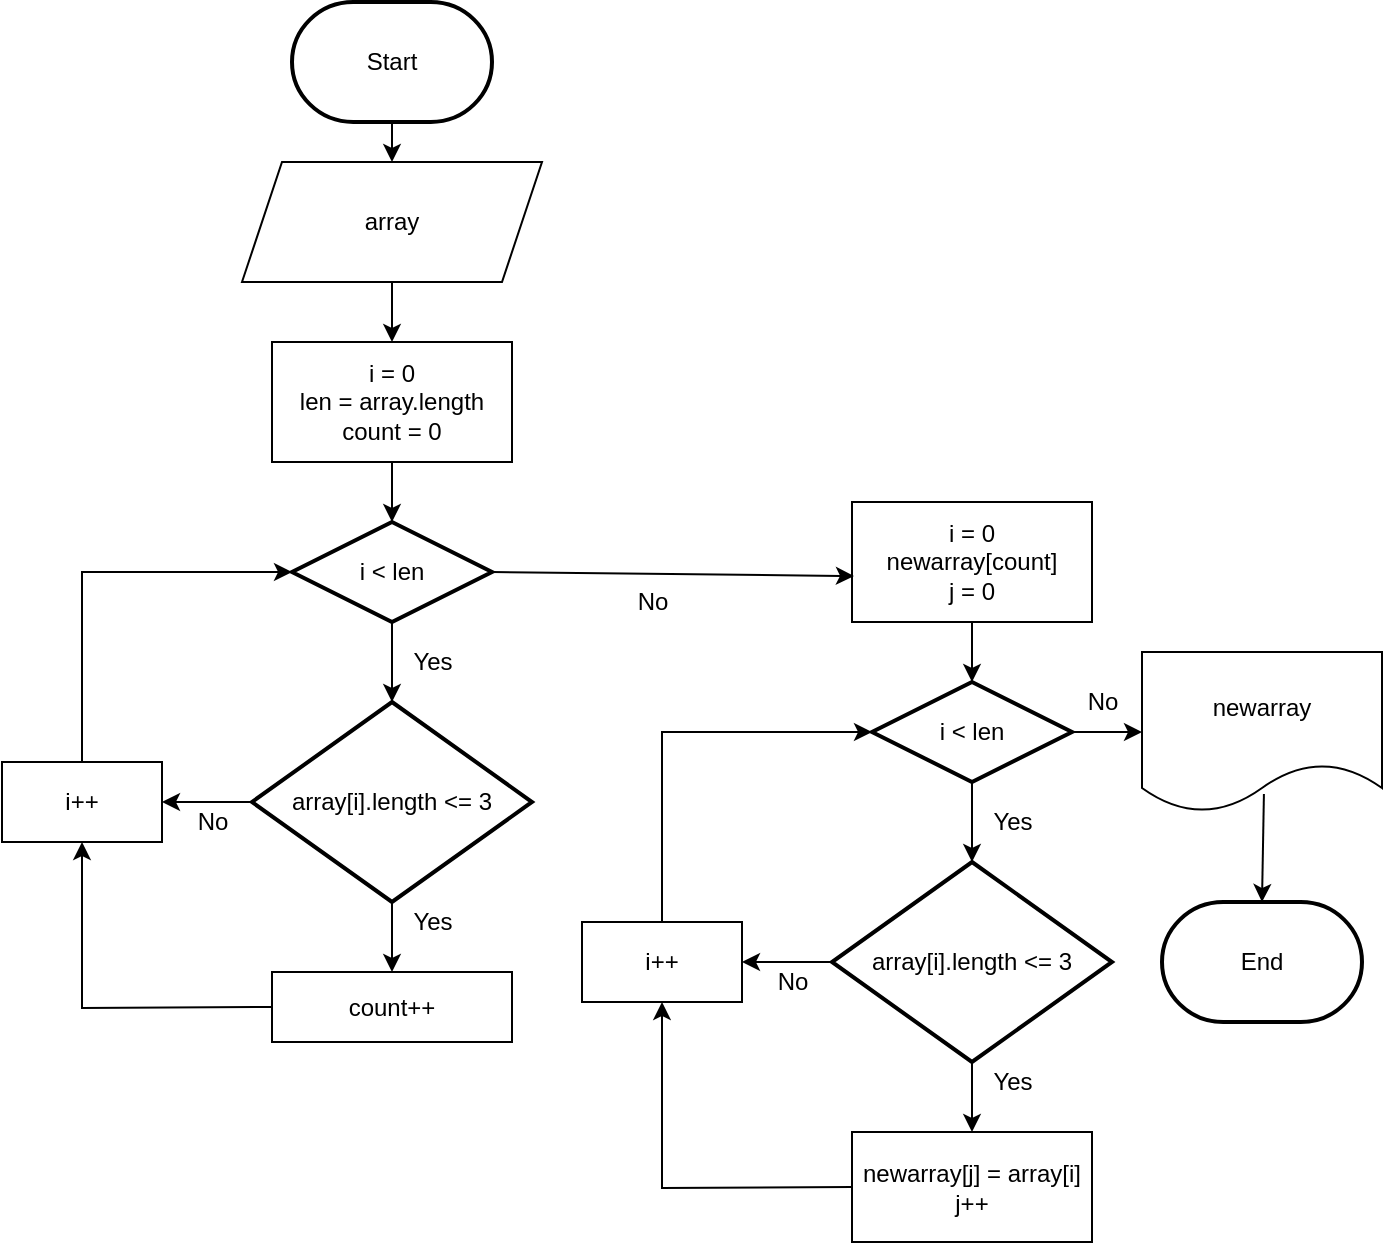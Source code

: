 <mxfile version="17.3.0" type="device"><diagram id="C5RBs43oDa-KdzZeNtuy" name="Page-1"><mxGraphModel dx="709" dy="1145" grid="1" gridSize="10" guides="1" tooltips="1" connect="1" arrows="1" fold="1" page="1" pageScale="1" pageWidth="827" pageHeight="1169" math="0" shadow="0"><root><mxCell id="WIyWlLk6GJQsqaUBKTNV-0"/><mxCell id="WIyWlLk6GJQsqaUBKTNV-1" parent="WIyWlLk6GJQsqaUBKTNV-0"/><mxCell id="JVY7f0NsG1N1sVGB0IVE-4" style="edgeStyle=orthogonalEdgeStyle;rounded=0;orthogonalLoop=1;jettySize=auto;html=1;exitX=0.5;exitY=1;exitDx=0;exitDy=0;exitPerimeter=0;entryX=0.5;entryY=0;entryDx=0;entryDy=0;" edge="1" parent="WIyWlLk6GJQsqaUBKTNV-1" source="JVY7f0NsG1N1sVGB0IVE-0" target="JVY7f0NsG1N1sVGB0IVE-2"><mxGeometry relative="1" as="geometry"/></mxCell><mxCell id="JVY7f0NsG1N1sVGB0IVE-0" value="Start" style="strokeWidth=2;html=1;shape=mxgraph.flowchart.terminator;whiteSpace=wrap;" vertex="1" parent="WIyWlLk6GJQsqaUBKTNV-1"><mxGeometry x="155" y="100" width="100" height="60" as="geometry"/></mxCell><mxCell id="JVY7f0NsG1N1sVGB0IVE-1" value="i = 0&lt;br&gt;len = array.length&lt;br&gt;count = 0" style="rounded=0;whiteSpace=wrap;html=1;" vertex="1" parent="WIyWlLk6GJQsqaUBKTNV-1"><mxGeometry x="145" y="270" width="120" height="60" as="geometry"/></mxCell><mxCell id="JVY7f0NsG1N1sVGB0IVE-2" value="&lt;span&gt;array&lt;/span&gt;" style="shape=parallelogram;perimeter=parallelogramPerimeter;whiteSpace=wrap;html=1;fixedSize=1;" vertex="1" parent="WIyWlLk6GJQsqaUBKTNV-1"><mxGeometry x="130" y="180" width="150" height="60" as="geometry"/></mxCell><mxCell id="JVY7f0NsG1N1sVGB0IVE-5" value="" style="endArrow=classic;html=1;rounded=0;exitX=0.5;exitY=1;exitDx=0;exitDy=0;entryX=0.5;entryY=0;entryDx=0;entryDy=0;" edge="1" parent="WIyWlLk6GJQsqaUBKTNV-1" source="JVY7f0NsG1N1sVGB0IVE-2" target="JVY7f0NsG1N1sVGB0IVE-1"><mxGeometry width="50" height="50" relative="1" as="geometry"><mxPoint x="175" y="600" as="sourcePoint"/><mxPoint x="225" y="550" as="targetPoint"/></mxGeometry></mxCell><mxCell id="JVY7f0NsG1N1sVGB0IVE-8" value="" style="edgeStyle=orthogonalEdgeStyle;rounded=0;orthogonalLoop=1;jettySize=auto;html=1;" edge="1" parent="WIyWlLk6GJQsqaUBKTNV-1" source="JVY7f0NsG1N1sVGB0IVE-6" target="JVY7f0NsG1N1sVGB0IVE-7"><mxGeometry relative="1" as="geometry"/></mxCell><mxCell id="JVY7f0NsG1N1sVGB0IVE-6" value="i &amp;lt; len" style="strokeWidth=2;html=1;shape=mxgraph.flowchart.decision;whiteSpace=wrap;" vertex="1" parent="WIyWlLk6GJQsqaUBKTNV-1"><mxGeometry x="155" y="360" width="100" height="50" as="geometry"/></mxCell><mxCell id="JVY7f0NsG1N1sVGB0IVE-7" value="array[i].length &amp;lt;= 3" style="strokeWidth=2;html=1;shape=mxgraph.flowchart.decision;whiteSpace=wrap;" vertex="1" parent="WIyWlLk6GJQsqaUBKTNV-1"><mxGeometry x="135" y="450" width="140" height="100" as="geometry"/></mxCell><mxCell id="JVY7f0NsG1N1sVGB0IVE-9" value="Yes" style="text;html=1;align=center;verticalAlign=middle;resizable=0;points=[];autosize=1;strokeColor=none;fillColor=none;" vertex="1" parent="WIyWlLk6GJQsqaUBKTNV-1"><mxGeometry x="205" y="420" width="40" height="20" as="geometry"/></mxCell><mxCell id="JVY7f0NsG1N1sVGB0IVE-10" value="" style="endArrow=classic;html=1;rounded=0;exitX=0.5;exitY=1;exitDx=0;exitDy=0;entryX=0.5;entryY=0;entryDx=0;entryDy=0;entryPerimeter=0;" edge="1" parent="WIyWlLk6GJQsqaUBKTNV-1" source="JVY7f0NsG1N1sVGB0IVE-1" target="JVY7f0NsG1N1sVGB0IVE-6"><mxGeometry width="50" height="50" relative="1" as="geometry"><mxPoint x="175" y="590" as="sourcePoint"/><mxPoint x="225" y="540" as="targetPoint"/></mxGeometry></mxCell><mxCell id="JVY7f0NsG1N1sVGB0IVE-11" value="count++" style="rounded=0;whiteSpace=wrap;html=1;" vertex="1" parent="WIyWlLk6GJQsqaUBKTNV-1"><mxGeometry x="145" y="585" width="120" height="35" as="geometry"/></mxCell><mxCell id="JVY7f0NsG1N1sVGB0IVE-15" value="" style="endArrow=classic;html=1;rounded=0;exitX=0.5;exitY=1;exitDx=0;exitDy=0;exitPerimeter=0;entryX=0.5;entryY=0;entryDx=0;entryDy=0;" edge="1" parent="WIyWlLk6GJQsqaUBKTNV-1" source="JVY7f0NsG1N1sVGB0IVE-7" target="JVY7f0NsG1N1sVGB0IVE-11"><mxGeometry width="50" height="50" relative="1" as="geometry"><mxPoint x="320" y="590" as="sourcePoint"/><mxPoint x="370" y="540" as="targetPoint"/></mxGeometry></mxCell><mxCell id="JVY7f0NsG1N1sVGB0IVE-16" value="Yes" style="text;html=1;align=center;verticalAlign=middle;resizable=0;points=[];autosize=1;strokeColor=none;fillColor=none;" vertex="1" parent="WIyWlLk6GJQsqaUBKTNV-1"><mxGeometry x="205" y="550" width="40" height="20" as="geometry"/></mxCell><mxCell id="JVY7f0NsG1N1sVGB0IVE-17" value="i++" style="rounded=0;whiteSpace=wrap;html=1;" vertex="1" parent="WIyWlLk6GJQsqaUBKTNV-1"><mxGeometry x="10" y="480" width="80" height="40" as="geometry"/></mxCell><mxCell id="JVY7f0NsG1N1sVGB0IVE-18" value="" style="endArrow=classic;html=1;rounded=0;exitX=0;exitY=0.5;exitDx=0;exitDy=0;exitPerimeter=0;entryX=1;entryY=0.5;entryDx=0;entryDy=0;" edge="1" parent="WIyWlLk6GJQsqaUBKTNV-1" source="JVY7f0NsG1N1sVGB0IVE-7" target="JVY7f0NsG1N1sVGB0IVE-17"><mxGeometry width="50" height="50" relative="1" as="geometry"><mxPoint x="320" y="590" as="sourcePoint"/><mxPoint x="370" y="540" as="targetPoint"/></mxGeometry></mxCell><mxCell id="JVY7f0NsG1N1sVGB0IVE-19" value="No" style="text;html=1;align=center;verticalAlign=middle;resizable=0;points=[];autosize=1;strokeColor=none;fillColor=none;" vertex="1" parent="WIyWlLk6GJQsqaUBKTNV-1"><mxGeometry x="100" y="500" width="30" height="20" as="geometry"/></mxCell><mxCell id="JVY7f0NsG1N1sVGB0IVE-20" value="" style="endArrow=classic;html=1;rounded=0;exitX=0;exitY=0.5;exitDx=0;exitDy=0;entryX=0.5;entryY=1;entryDx=0;entryDy=0;" edge="1" parent="WIyWlLk6GJQsqaUBKTNV-1" source="JVY7f0NsG1N1sVGB0IVE-11" target="JVY7f0NsG1N1sVGB0IVE-17"><mxGeometry width="50" height="50" relative="1" as="geometry"><mxPoint x="320" y="590" as="sourcePoint"/><mxPoint x="370" y="540" as="targetPoint"/><Array as="points"><mxPoint x="50" y="603"/></Array></mxGeometry></mxCell><mxCell id="JVY7f0NsG1N1sVGB0IVE-21" value="" style="endArrow=classic;html=1;rounded=0;exitX=0.5;exitY=0;exitDx=0;exitDy=0;entryX=0;entryY=0.5;entryDx=0;entryDy=0;entryPerimeter=0;" edge="1" parent="WIyWlLk6GJQsqaUBKTNV-1" source="JVY7f0NsG1N1sVGB0IVE-17" target="JVY7f0NsG1N1sVGB0IVE-6"><mxGeometry width="50" height="50" relative="1" as="geometry"><mxPoint x="320" y="590" as="sourcePoint"/><mxPoint x="370" y="540" as="targetPoint"/><Array as="points"><mxPoint x="50" y="385"/></Array></mxGeometry></mxCell><mxCell id="JVY7f0NsG1N1sVGB0IVE-22" value="i = 0&lt;br&gt;newarray[count]&lt;br&gt;j = 0" style="rounded=0;whiteSpace=wrap;html=1;" vertex="1" parent="WIyWlLk6GJQsqaUBKTNV-1"><mxGeometry x="435" y="350" width="120" height="60" as="geometry"/></mxCell><mxCell id="JVY7f0NsG1N1sVGB0IVE-23" value="" style="edgeStyle=orthogonalEdgeStyle;rounded=0;orthogonalLoop=1;jettySize=auto;html=1;" edge="1" parent="WIyWlLk6GJQsqaUBKTNV-1" source="JVY7f0NsG1N1sVGB0IVE-24" target="JVY7f0NsG1N1sVGB0IVE-25"><mxGeometry relative="1" as="geometry"/></mxCell><mxCell id="JVY7f0NsG1N1sVGB0IVE-24" value="i &amp;lt; len" style="strokeWidth=2;html=1;shape=mxgraph.flowchart.decision;whiteSpace=wrap;" vertex="1" parent="WIyWlLk6GJQsqaUBKTNV-1"><mxGeometry x="445" y="440" width="100" height="50" as="geometry"/></mxCell><mxCell id="JVY7f0NsG1N1sVGB0IVE-25" value="array[i].length &amp;lt;= 3" style="strokeWidth=2;html=1;shape=mxgraph.flowchart.decision;whiteSpace=wrap;" vertex="1" parent="WIyWlLk6GJQsqaUBKTNV-1"><mxGeometry x="425" y="530" width="140" height="100" as="geometry"/></mxCell><mxCell id="JVY7f0NsG1N1sVGB0IVE-26" value="Yes" style="text;html=1;align=center;verticalAlign=middle;resizable=0;points=[];autosize=1;strokeColor=none;fillColor=none;" vertex="1" parent="WIyWlLk6GJQsqaUBKTNV-1"><mxGeometry x="495" y="500" width="40" height="20" as="geometry"/></mxCell><mxCell id="JVY7f0NsG1N1sVGB0IVE-27" value="" style="endArrow=classic;html=1;rounded=0;exitX=0.5;exitY=1;exitDx=0;exitDy=0;entryX=0.5;entryY=0;entryDx=0;entryDy=0;entryPerimeter=0;" edge="1" parent="WIyWlLk6GJQsqaUBKTNV-1" source="JVY7f0NsG1N1sVGB0IVE-22" target="JVY7f0NsG1N1sVGB0IVE-24"><mxGeometry width="50" height="50" relative="1" as="geometry"><mxPoint x="465" y="670" as="sourcePoint"/><mxPoint x="515" y="620" as="targetPoint"/></mxGeometry></mxCell><mxCell id="JVY7f0NsG1N1sVGB0IVE-28" value="newarray[j] = array[i]&lt;br&gt;j++" style="rounded=0;whiteSpace=wrap;html=1;" vertex="1" parent="WIyWlLk6GJQsqaUBKTNV-1"><mxGeometry x="435" y="665" width="120" height="55" as="geometry"/></mxCell><mxCell id="JVY7f0NsG1N1sVGB0IVE-29" value="" style="endArrow=classic;html=1;rounded=0;exitX=0.5;exitY=1;exitDx=0;exitDy=0;exitPerimeter=0;entryX=0.5;entryY=0;entryDx=0;entryDy=0;" edge="1" parent="WIyWlLk6GJQsqaUBKTNV-1" source="JVY7f0NsG1N1sVGB0IVE-25" target="JVY7f0NsG1N1sVGB0IVE-28"><mxGeometry width="50" height="50" relative="1" as="geometry"><mxPoint x="610" y="670" as="sourcePoint"/><mxPoint x="660" y="620" as="targetPoint"/></mxGeometry></mxCell><mxCell id="JVY7f0NsG1N1sVGB0IVE-30" value="Yes" style="text;html=1;align=center;verticalAlign=middle;resizable=0;points=[];autosize=1;strokeColor=none;fillColor=none;" vertex="1" parent="WIyWlLk6GJQsqaUBKTNV-1"><mxGeometry x="495" y="630" width="40" height="20" as="geometry"/></mxCell><mxCell id="JVY7f0NsG1N1sVGB0IVE-31" value="i++" style="rounded=0;whiteSpace=wrap;html=1;" vertex="1" parent="WIyWlLk6GJQsqaUBKTNV-1"><mxGeometry x="300" y="560" width="80" height="40" as="geometry"/></mxCell><mxCell id="JVY7f0NsG1N1sVGB0IVE-32" value="" style="endArrow=classic;html=1;rounded=0;exitX=0;exitY=0.5;exitDx=0;exitDy=0;exitPerimeter=0;entryX=1;entryY=0.5;entryDx=0;entryDy=0;" edge="1" parent="WIyWlLk6GJQsqaUBKTNV-1" source="JVY7f0NsG1N1sVGB0IVE-25" target="JVY7f0NsG1N1sVGB0IVE-31"><mxGeometry width="50" height="50" relative="1" as="geometry"><mxPoint x="610" y="670" as="sourcePoint"/><mxPoint x="660" y="620" as="targetPoint"/></mxGeometry></mxCell><mxCell id="JVY7f0NsG1N1sVGB0IVE-33" value="No" style="text;html=1;align=center;verticalAlign=middle;resizable=0;points=[];autosize=1;strokeColor=none;fillColor=none;" vertex="1" parent="WIyWlLk6GJQsqaUBKTNV-1"><mxGeometry x="390" y="580" width="30" height="20" as="geometry"/></mxCell><mxCell id="JVY7f0NsG1N1sVGB0IVE-34" value="" style="endArrow=classic;html=1;rounded=0;exitX=0;exitY=0.5;exitDx=0;exitDy=0;entryX=0.5;entryY=1;entryDx=0;entryDy=0;" edge="1" parent="WIyWlLk6GJQsqaUBKTNV-1" source="JVY7f0NsG1N1sVGB0IVE-28" target="JVY7f0NsG1N1sVGB0IVE-31"><mxGeometry width="50" height="50" relative="1" as="geometry"><mxPoint x="610" y="670" as="sourcePoint"/><mxPoint x="660" y="620" as="targetPoint"/><Array as="points"><mxPoint x="340" y="693"/></Array></mxGeometry></mxCell><mxCell id="JVY7f0NsG1N1sVGB0IVE-35" value="" style="endArrow=classic;html=1;rounded=0;exitX=0.5;exitY=0;exitDx=0;exitDy=0;entryX=0;entryY=0.5;entryDx=0;entryDy=0;entryPerimeter=0;" edge="1" parent="WIyWlLk6GJQsqaUBKTNV-1" source="JVY7f0NsG1N1sVGB0IVE-31" target="JVY7f0NsG1N1sVGB0IVE-24"><mxGeometry width="50" height="50" relative="1" as="geometry"><mxPoint x="610" y="670" as="sourcePoint"/><mxPoint x="660" y="620" as="targetPoint"/><Array as="points"><mxPoint x="340" y="465"/></Array></mxGeometry></mxCell><mxCell id="JVY7f0NsG1N1sVGB0IVE-36" value="" style="endArrow=classic;html=1;rounded=0;exitX=1;exitY=0.5;exitDx=0;exitDy=0;exitPerimeter=0;entryX=0.008;entryY=0.617;entryDx=0;entryDy=0;entryPerimeter=0;" edge="1" parent="WIyWlLk6GJQsqaUBKTNV-1" source="JVY7f0NsG1N1sVGB0IVE-6" target="JVY7f0NsG1N1sVGB0IVE-22"><mxGeometry width="50" height="50" relative="1" as="geometry"><mxPoint x="320" y="590" as="sourcePoint"/><mxPoint x="430" y="385" as="targetPoint"/></mxGeometry></mxCell><mxCell id="JVY7f0NsG1N1sVGB0IVE-37" value="No" style="text;html=1;align=center;verticalAlign=middle;resizable=0;points=[];autosize=1;strokeColor=none;fillColor=none;" vertex="1" parent="WIyWlLk6GJQsqaUBKTNV-1"><mxGeometry x="320" y="390" width="30" height="20" as="geometry"/></mxCell><mxCell id="JVY7f0NsG1N1sVGB0IVE-38" value="newarray" style="shape=document;whiteSpace=wrap;html=1;boundedLbl=1;" vertex="1" parent="WIyWlLk6GJQsqaUBKTNV-1"><mxGeometry x="580" y="425" width="120" height="80" as="geometry"/></mxCell><mxCell id="JVY7f0NsG1N1sVGB0IVE-39" value="" style="endArrow=classic;html=1;rounded=0;exitX=1;exitY=0.5;exitDx=0;exitDy=0;exitPerimeter=0;entryX=0;entryY=0.5;entryDx=0;entryDy=0;" edge="1" parent="WIyWlLk6GJQsqaUBKTNV-1" source="JVY7f0NsG1N1sVGB0IVE-24" target="JVY7f0NsG1N1sVGB0IVE-38"><mxGeometry width="50" height="50" relative="1" as="geometry"><mxPoint x="320" y="580" as="sourcePoint"/><mxPoint x="370" y="530" as="targetPoint"/></mxGeometry></mxCell><mxCell id="JVY7f0NsG1N1sVGB0IVE-40" value="No" style="text;html=1;align=center;verticalAlign=middle;resizable=0;points=[];autosize=1;strokeColor=none;fillColor=none;" vertex="1" parent="WIyWlLk6GJQsqaUBKTNV-1"><mxGeometry x="545" y="440" width="30" height="20" as="geometry"/></mxCell><mxCell id="JVY7f0NsG1N1sVGB0IVE-41" value="End" style="strokeWidth=2;html=1;shape=mxgraph.flowchart.terminator;whiteSpace=wrap;" vertex="1" parent="WIyWlLk6GJQsqaUBKTNV-1"><mxGeometry x="590" y="550" width="100" height="60" as="geometry"/></mxCell><mxCell id="JVY7f0NsG1N1sVGB0IVE-42" value="" style="endArrow=classic;html=1;rounded=0;exitX=0.508;exitY=0.888;exitDx=0;exitDy=0;exitPerimeter=0;entryX=0.5;entryY=0;entryDx=0;entryDy=0;entryPerimeter=0;" edge="1" parent="WIyWlLk6GJQsqaUBKTNV-1" source="JVY7f0NsG1N1sVGB0IVE-38" target="JVY7f0NsG1N1sVGB0IVE-41"><mxGeometry width="50" height="50" relative="1" as="geometry"><mxPoint x="320" y="580" as="sourcePoint"/><mxPoint x="370" y="530" as="targetPoint"/></mxGeometry></mxCell></root></mxGraphModel></diagram></mxfile>